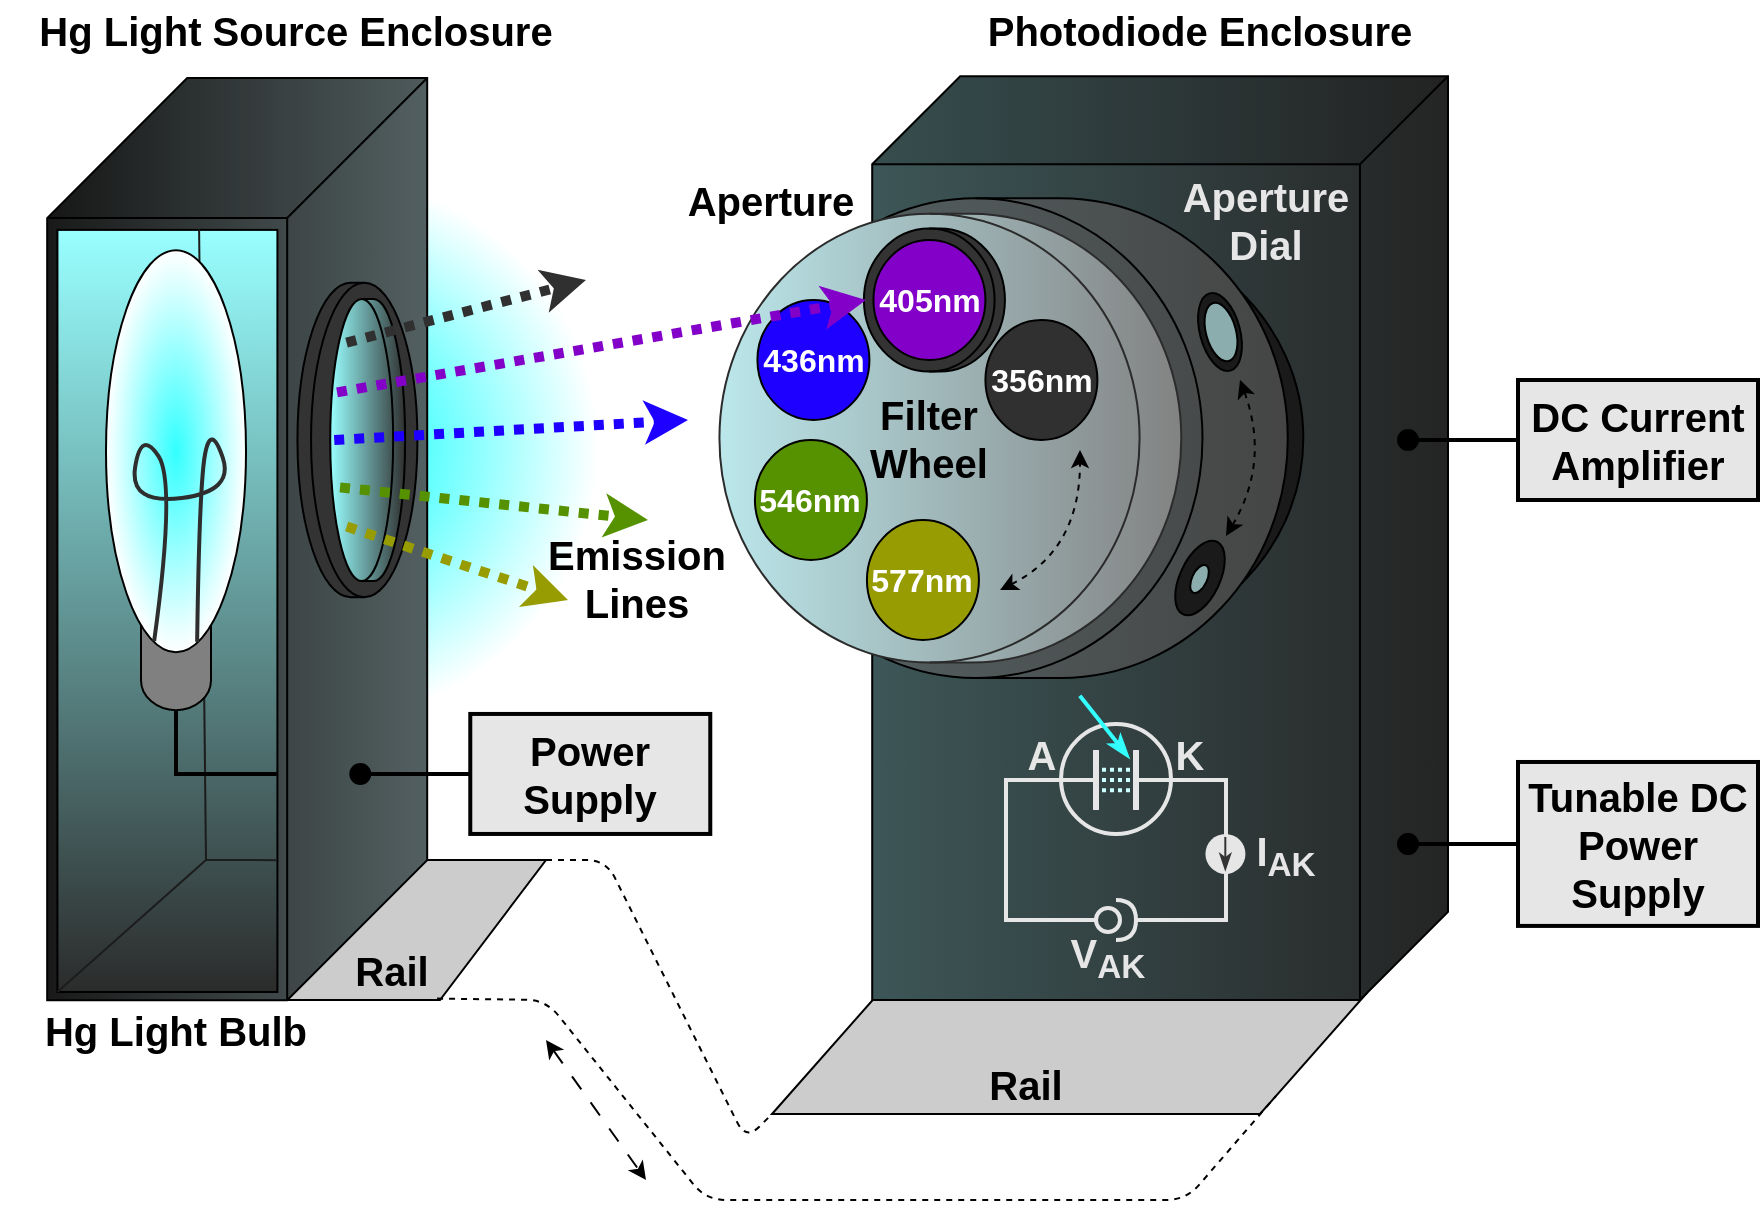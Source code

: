 <mxfile version="21.6.8" type="device">
  <diagram name="Page-1" id="J9Ec9AoUpxR5fXB4Tdid">
    <mxGraphModel dx="2083" dy="1211" grid="1" gridSize="10" guides="1" tooltips="1" connect="1" arrows="1" fold="1" page="1" pageScale="1" pageWidth="850" pageHeight="1100" math="0" shadow="0">
      <root>
        <mxCell id="0" />
        <mxCell id="1" parent="0" />
        <mxCell id="SD5Xn62_frNRqEcvoNSr-1" value="" style="ellipse;whiteSpace=wrap;html=1;aspect=fixed;strokeColor=none;gradientColor=#FFFFFF;gradientDirection=radial;fillColor=#00FFFF;" parent="1" vertex="1">
          <mxGeometry x="86.07" y="309" width="270" height="270" as="geometry" />
        </mxCell>
        <mxCell id="6pIonl2aejcUw2LzEIgE-23" value="" style="shape=parallelogram;perimeter=parallelogramPerimeter;whiteSpace=wrap;html=1;fixedSize=1;size=53;strokeColor=default;fillColor=#CCCCCC;" parent="1" vertex="1">
          <mxGeometry x="198.46" y="650" width="131.54" height="70" as="geometry" />
        </mxCell>
        <mxCell id="6pIonl2aejcUw2LzEIgE-19" value="" style="endArrow=none;html=1;entryX=0;entryY=1;entryDx=0;entryDy=0;rounded=1;dashed=1;exitX=1;exitY=0;exitDx=0;exitDy=0;" parent="1" source="6pIonl2aejcUw2LzEIgE-23" target="6pIonl2aejcUw2LzEIgE-15" edge="1">
          <mxGeometry width="50" height="50" relative="1" as="geometry">
            <mxPoint x="370" y="720" as="sourcePoint" />
            <mxPoint x="710" y="779" as="targetPoint" />
            <Array as="points">
              <mxPoint x="360" y="650" />
              <mxPoint x="430" y="790" />
            </Array>
          </mxGeometry>
        </mxCell>
        <mxCell id="6pIonl2aejcUw2LzEIgE-15" value="" style="shape=parallelogram;perimeter=parallelogramPerimeter;whiteSpace=wrap;html=1;fixedSize=1;size=53;strokeColor=default;fillColor=#CCCCCC;" parent="1" vertex="1">
          <mxGeometry x="443" y="717" width="297" height="60" as="geometry" />
        </mxCell>
        <mxCell id="gTJPBpC8XMw1r8A2eHfk-77" value="" style="shape=cube;whiteSpace=wrap;html=1;boundedLbl=1;backgroundOutline=1;darkOpacity=0.05;darkOpacity2=0.1;size=70;rotation=90;fillColor=#576566;gradientColor=#191919;fontSize=20;" parent="1" vertex="1">
          <mxGeometry x="-54.93" y="394.55" width="461.05" height="190" as="geometry" />
        </mxCell>
        <mxCell id="gTJPBpC8XMw1r8A2eHfk-78" value="" style="rounded=0;whiteSpace=wrap;html=1;fillColor=#99FFFF;gradientColor=#2B2B2B;gradientDirection=south;fontSize=20;" parent="1" vertex="1">
          <mxGeometry x="85.71" y="334.95" width="110" height="381.05" as="geometry" />
        </mxCell>
        <mxCell id="gTJPBpC8XMw1r8A2eHfk-33" value="" style="shape=cube;whiteSpace=wrap;html=1;boundedLbl=1;backgroundOutline=1;darkOpacity=0.05;darkOpacity2=0.1;size=44;rotation=90;fillColor=#3D5657;shadow=0;gradientColor=#262626;gradientDirection=north;fontSize=20;" parent="1" vertex="1">
          <mxGeometry x="406.12" y="345.07" width="461.86" height="287.9" as="geometry" />
        </mxCell>
        <mxCell id="gTJPBpC8XMw1r8A2eHfk-34" value="" style="shape=cylinder3;whiteSpace=wrap;html=1;boundedLbl=1;backgroundOutline=1;size=113.524;rotation=-90;fillColor=#1A1A1A;gradientColor=none;fontSize=20;" parent="1" vertex="1">
          <mxGeometry x="469.81" y="306.16" width="211.91" height="265.79" as="geometry" />
        </mxCell>
        <mxCell id="gTJPBpC8XMw1r8A2eHfk-12" value="" style="shape=cylinder3;whiteSpace=wrap;html=1;boundedLbl=1;backgroundOutline=1;size=113.524;rotation=-90;fillColor=#576566;gradientColor=#454545;fontSize=20;" parent="1" vertex="1">
          <mxGeometry x="446.09" y="304.22" width="239.89" height="269.69" as="geometry" />
        </mxCell>
        <mxCell id="gTJPBpC8XMw1r8A2eHfk-1" value="" style="shape=cylinder3;whiteSpace=wrap;html=1;boundedLbl=1;backgroundOutline=1;size=105.038;rotation=-90;fillColor=#BBE7EB;gradientColor=#828282;gradientDirection=south;strokeColor=#2B2B2B;fontSize=20;" parent="1" vertex="1">
          <mxGeometry x="420" y="323.6" width="224.37" height="230.93" as="geometry" />
        </mxCell>
        <mxCell id="gTJPBpC8XMw1r8A2eHfk-5" value="" style="ellipse;whiteSpace=wrap;html=1;fillColor=#303030;fontSize=20;" parent="1" vertex="1">
          <mxGeometry x="549.71" y="380" width="56" height="60" as="geometry" />
        </mxCell>
        <mxCell id="gTJPBpC8XMw1r8A2eHfk-6" value="" style="ellipse;whiteSpace=wrap;html=1;fillColor=#1D00FF;fontSize=20;" parent="1" vertex="1">
          <mxGeometry x="435.71" y="370" width="56" height="60" as="geometry" />
        </mxCell>
        <mxCell id="gTJPBpC8XMw1r8A2eHfk-7" value="" style="ellipse;whiteSpace=wrap;html=1;fillColor=#569100;fontSize=20;" parent="1" vertex="1">
          <mxGeometry x="434.46" y="440" width="56" height="60" as="geometry" />
        </mxCell>
        <mxCell id="gTJPBpC8XMw1r8A2eHfk-9" value="" style="ellipse;whiteSpace=wrap;html=1;fillColor=#969C02;fontSize=20;" parent="1" vertex="1">
          <mxGeometry x="490.46" y="480" width="56" height="60" as="geometry" />
        </mxCell>
        <mxCell id="gTJPBpC8XMw1r8A2eHfk-57" value="&lt;b style=&quot;font-size: 16px;&quot;&gt;&lt;font style=&quot;font-size: 16px;&quot;&gt;356nm&lt;/font&gt;&lt;/b&gt;" style="text;html=1;strokeColor=none;fillColor=none;align=center;verticalAlign=middle;whiteSpace=wrap;rounded=0;fontColor=#FFFFFF;fontSize=16;" parent="1" vertex="1">
          <mxGeometry x="547.72" y="395" width="60" height="30" as="geometry" />
        </mxCell>
        <mxCell id="gTJPBpC8XMw1r8A2eHfk-59" value="&lt;b style=&quot;font-size: 16px;&quot;&gt;&lt;font style=&quot;font-size: 16px;&quot;&gt;436nm&lt;/font&gt;&lt;/b&gt;" style="text;html=1;strokeColor=none;fillColor=none;align=center;verticalAlign=middle;whiteSpace=wrap;rounded=0;fontColor=#FFFFFF;fontSize=16;" parent="1" vertex="1">
          <mxGeometry x="434.46" y="385" width="60" height="30" as="geometry" />
        </mxCell>
        <mxCell id="gTJPBpC8XMw1r8A2eHfk-60" value="&lt;b style=&quot;font-size: 16px;&quot;&gt;&lt;font style=&quot;font-size: 16px;&quot;&gt;546nm&lt;/font&gt;&lt;/b&gt;" style="text;html=1;strokeColor=none;fillColor=none;align=center;verticalAlign=middle;whiteSpace=wrap;rounded=0;fontColor=#FFFFFF;fontSize=16;" parent="1" vertex="1">
          <mxGeometry x="432.46" y="455" width="60" height="30" as="geometry" />
        </mxCell>
        <mxCell id="gTJPBpC8XMw1r8A2eHfk-61" value="&lt;b style=&quot;font-size: 16px;&quot;&gt;&lt;font style=&quot;font-size: 16px;&quot;&gt;577nm&lt;/font&gt;&lt;/b&gt;" style="text;html=1;strokeColor=none;fillColor=none;align=center;verticalAlign=middle;whiteSpace=wrap;rounded=0;fontColor=#FFFFFF;fontSize=16;" parent="1" vertex="1">
          <mxGeometry x="488.46" y="495" width="60" height="30" as="geometry" />
        </mxCell>
        <mxCell id="gTJPBpC8XMw1r8A2eHfk-67" value="" style="group;rotation=-15;fontSize=20;" parent="1" vertex="1" connectable="0">
          <mxGeometry x="657" y="366" width="20" height="40" as="geometry" />
        </mxCell>
        <mxCell id="gTJPBpC8XMw1r8A2eHfk-65" value="" style="ellipse;whiteSpace=wrap;html=1;fillColor=#1A1A1A;rotation=-15;fontSize=20;" parent="gTJPBpC8XMw1r8A2eHfk-67" vertex="1">
          <mxGeometry width="20" height="40" as="geometry" />
        </mxCell>
        <mxCell id="gTJPBpC8XMw1r8A2eHfk-66" value="" style="ellipse;whiteSpace=wrap;html=1;fillColor=#8BADAD;rotation=-15;fontSize=20;" parent="gTJPBpC8XMw1r8A2eHfk-67" vertex="1">
          <mxGeometry x="3" y="5" width="15" height="30" as="geometry" />
        </mxCell>
        <mxCell id="gTJPBpC8XMw1r8A2eHfk-68" value="" style="group;rotation=25;fontSize=20;" parent="1" vertex="1" connectable="0">
          <mxGeometry x="647" y="489" width="20" height="40" as="geometry" />
        </mxCell>
        <mxCell id="gTJPBpC8XMw1r8A2eHfk-69" value="" style="ellipse;whiteSpace=wrap;html=1;fillColor=#1A1A1A;rotation=25;fontSize=20;" parent="gTJPBpC8XMw1r8A2eHfk-68" vertex="1">
          <mxGeometry width="20" height="40" as="geometry" />
        </mxCell>
        <mxCell id="gTJPBpC8XMw1r8A2eHfk-70" value="" style="ellipse;whiteSpace=wrap;html=1;fillColor=#8BADAD;rotation=25;fontSize=20;" parent="gTJPBpC8XMw1r8A2eHfk-68" vertex="1">
          <mxGeometry x="6" y="13" width="7.5" height="15" as="geometry" />
        </mxCell>
        <mxCell id="gTJPBpC8XMw1r8A2eHfk-73" value="" style="endArrow=classic;startArrow=classic;html=1;curved=1;exitX=0.5;exitY=0;exitDx=0;exitDy=0;entryX=0.5;entryY=1;entryDx=0;entryDy=0;fontSize=20;dashed=1;" parent="1" edge="1">
          <mxGeometry width="50" height="50" relative="1" as="geometry">
            <mxPoint x="670" y="488" as="sourcePoint" />
            <mxPoint x="677" y="410" as="targetPoint" />
            <Array as="points">
              <mxPoint x="692" y="451" />
            </Array>
          </mxGeometry>
        </mxCell>
        <mxCell id="gTJPBpC8XMw1r8A2eHfk-74" value="" style="endArrow=classic;startArrow=classic;html=1;curved=1;fontSize=20;dashed=1;" parent="1" edge="1">
          <mxGeometry width="50" height="50" relative="1" as="geometry">
            <mxPoint x="557" y="515" as="sourcePoint" />
            <mxPoint x="597" y="445" as="targetPoint" />
            <Array as="points">
              <mxPoint x="597" y="495" />
            </Array>
          </mxGeometry>
        </mxCell>
        <mxCell id="gTJPBpC8XMw1r8A2eHfk-82" value="&lt;font style=&quot;font-size: 20px;&quot;&gt;&lt;b style=&quot;font-size: 20px;&quot;&gt;Hg Light Bulb&lt;/b&gt;&lt;/font&gt;" style="text;html=1;strokeColor=none;fillColor=none;align=center;verticalAlign=middle;whiteSpace=wrap;rounded=0;fontSize=20;" parent="1" vertex="1">
          <mxGeometry x="57.85" y="720" width="174.29" height="30" as="geometry" />
        </mxCell>
        <mxCell id="gTJPBpC8XMw1r8A2eHfk-85" value="&lt;font style=&quot;font-size: 20px;&quot;&gt;&lt;b style=&quot;font-size: 20px;&quot;&gt;Filter Wheel&lt;/b&gt;&lt;/font&gt;" style="text;html=1;strokeColor=none;fillColor=none;align=center;verticalAlign=middle;whiteSpace=wrap;rounded=0;fontSize=20;" parent="1" vertex="1">
          <mxGeometry x="483.46" y="424.06" width="76.54" height="30" as="geometry" />
        </mxCell>
        <mxCell id="gTJPBpC8XMw1r8A2eHfk-86" value="&lt;font style=&quot;font-size: 20px;&quot;&gt;&lt;b style=&quot;font-size: 20px;&quot;&gt;Aperture Dial&lt;/b&gt;&lt;/font&gt;" style="text;html=1;strokeColor=none;fillColor=none;align=center;verticalAlign=middle;whiteSpace=wrap;rounded=0;fontColor=#E6E6E6;fontSize=20;" parent="1" vertex="1">
          <mxGeometry x="640" y="315.07" width="100" height="30" as="geometry" />
        </mxCell>
        <mxCell id="gTJPBpC8XMw1r8A2eHfk-87" value="&lt;font style=&quot;font-size: 20px;&quot;&gt;&lt;b style=&quot;font-size: 20px;&quot;&gt;Photodiode Enclosure&lt;/b&gt;&lt;/font&gt;" style="text;html=1;strokeColor=none;fillColor=none;align=center;verticalAlign=middle;whiteSpace=wrap;rounded=0;fontSize=20;" parent="1" vertex="1">
          <mxGeometry x="525.86" y="220" width="262.28" height="30" as="geometry" />
        </mxCell>
        <mxCell id="gTJPBpC8XMw1r8A2eHfk-88" value="" style="endArrow=none;html=1;rounded=0;strokeWidth=2;exitX=1;exitY=0.5;exitDx=0;exitDy=0;fontSize=20;" parent="1" source="gTJPBpC8XMw1r8A2eHfk-93" target="gTJPBpC8XMw1r8A2eHfk-90" edge="1">
          <mxGeometry width="50" height="50" relative="1" as="geometry">
            <mxPoint x="766" y="642" as="sourcePoint" />
            <mxPoint x="786" y="644" as="targetPoint" />
          </mxGeometry>
        </mxCell>
        <mxCell id="gTJPBpC8XMw1r8A2eHfk-90" value="&lt;font style=&quot;font-size: 20px;&quot;&gt;&lt;b style=&quot;font-size: 20px;&quot;&gt;Tunable DC Power Supply&lt;/b&gt;&lt;/font&gt;" style="rounded=0;whiteSpace=wrap;html=1;strokeWidth=2;fillColor=#E6E6E6;fontSize=20;" parent="1" vertex="1">
          <mxGeometry x="816" y="600.99" width="120" height="81.97" as="geometry" />
        </mxCell>
        <mxCell id="gTJPBpC8XMw1r8A2eHfk-91" value="" style="endArrow=none;html=1;rounded=0;strokeWidth=2;exitX=1;exitY=0.5;exitDx=0;exitDy=0;fontSize=20;" parent="1" source="gTJPBpC8XMw1r8A2eHfk-95" target="gTJPBpC8XMw1r8A2eHfk-92" edge="1">
          <mxGeometry width="50" height="50" relative="1" as="geometry">
            <mxPoint x="766" y="440.03" as="sourcePoint" />
            <mxPoint x="786" y="442.03" as="targetPoint" />
          </mxGeometry>
        </mxCell>
        <mxCell id="gTJPBpC8XMw1r8A2eHfk-92" value="&lt;font style=&quot;font-size: 20px;&quot;&gt;&lt;b style=&quot;font-size: 20px;&quot;&gt;DC Current Amplifier&lt;/b&gt;&lt;/font&gt;" style="rounded=0;whiteSpace=wrap;html=1;strokeWidth=2;fillColor=#E6E6E6;fontSize=20;" parent="1" vertex="1">
          <mxGeometry x="816" y="410" width="120" height="60" as="geometry" />
        </mxCell>
        <mxCell id="gTJPBpC8XMw1r8A2eHfk-94" value="" style="endArrow=none;html=1;rounded=0;strokeWidth=2;fontSize=20;" parent="1" target="gTJPBpC8XMw1r8A2eHfk-93" edge="1">
          <mxGeometry width="50" height="50" relative="1" as="geometry">
            <mxPoint x="760" y="642" as="sourcePoint" />
            <mxPoint x="810" y="642" as="targetPoint" />
          </mxGeometry>
        </mxCell>
        <mxCell id="gTJPBpC8XMw1r8A2eHfk-93" value="" style="ellipse;whiteSpace=wrap;html=1;fillColor=#000000;fontSize=20;" parent="1" vertex="1">
          <mxGeometry x="756" y="636.97" width="10" height="10" as="geometry" />
        </mxCell>
        <mxCell id="gTJPBpC8XMw1r8A2eHfk-95" value="" style="ellipse;whiteSpace=wrap;html=1;fillColor=#000000;fontSize=20;" parent="1" vertex="1">
          <mxGeometry x="756" y="435" width="10" height="10" as="geometry" />
        </mxCell>
        <mxCell id="gTJPBpC8XMw1r8A2eHfk-96" value="" style="endArrow=none;html=1;rounded=0;strokeWidth=2;exitX=1;exitY=0.5;exitDx=0;exitDy=0;fontSize=20;" parent="1" source="gTJPBpC8XMw1r8A2eHfk-98" target="gTJPBpC8XMw1r8A2eHfk-97" edge="1">
          <mxGeometry width="50" height="50" relative="1" as="geometry">
            <mxPoint x="242.14" y="607" as="sourcePoint" />
            <mxPoint x="262.14" y="609" as="targetPoint" />
          </mxGeometry>
        </mxCell>
        <mxCell id="gTJPBpC8XMw1r8A2eHfk-97" value="&lt;font style=&quot;font-size: 20px;&quot;&gt;&lt;b style=&quot;font-size: 20px;&quot;&gt;Power Supply&lt;/b&gt;&lt;/font&gt;" style="rounded=0;whiteSpace=wrap;html=1;strokeWidth=2;fillColor=#E6E6E6;fontSize=20;" parent="1" vertex="1">
          <mxGeometry x="292.14" y="576.97" width="120" height="60" as="geometry" />
        </mxCell>
        <mxCell id="gTJPBpC8XMw1r8A2eHfk-98" value="" style="ellipse;whiteSpace=wrap;html=1;fillColor=#000000;fontSize=20;" parent="1" vertex="1">
          <mxGeometry x="232.14" y="601.97" width="10" height="10" as="geometry" />
        </mxCell>
        <mxCell id="gTJPBpC8XMw1r8A2eHfk-100" value="" style="endArrow=none;html=1;rounded=0;exitX=0;exitY=1;exitDx=0;exitDy=0;entryX=0.995;entryY=0.827;entryDx=0;entryDy=0;entryPerimeter=0;strokeColor=#1C1C1C;fontSize=20;" parent="1" source="gTJPBpC8XMw1r8A2eHfk-78" target="gTJPBpC8XMw1r8A2eHfk-78" edge="1">
          <mxGeometry width="50" height="50" relative="1" as="geometry">
            <mxPoint x="290" y="620" as="sourcePoint" />
            <mxPoint x="190" y="650" as="targetPoint" />
            <Array as="points">
              <mxPoint x="160" y="650" />
            </Array>
          </mxGeometry>
        </mxCell>
        <mxCell id="gTJPBpC8XMw1r8A2eHfk-101" value="" style="endArrow=none;html=1;rounded=0;entryX=0.644;entryY=-0.001;entryDx=0;entryDy=0;entryPerimeter=0;strokeColor=#1C1C1C;fontSize=20;" parent="1" target="gTJPBpC8XMw1r8A2eHfk-78" edge="1">
          <mxGeometry width="50" height="50" relative="1" as="geometry">
            <mxPoint x="160" y="650" as="sourcePoint" />
            <mxPoint x="300" y="450" as="targetPoint" />
          </mxGeometry>
        </mxCell>
        <mxCell id="gTJPBpC8XMw1r8A2eHfk-102" value="" style="group;fontSize=20;" parent="1" vertex="1" connectable="0">
          <mxGeometry x="110.0" y="345.07" width="70" height="270" as="geometry" />
        </mxCell>
        <mxCell id="gTJPBpC8XMw1r8A2eHfk-40" value="" style="group;fontSize=20;" parent="gTJPBpC8XMw1r8A2eHfk-102" vertex="1" connectable="0">
          <mxGeometry width="70" height="230" as="geometry" />
        </mxCell>
        <mxCell id="gTJPBpC8XMw1r8A2eHfk-37" value="" style="shape=cylinder3;whiteSpace=wrap;html=1;boundedLbl=1;backgroundOutline=1;size=15;fillColor=#808080;fontSize=20;" parent="gTJPBpC8XMw1r8A2eHfk-40" vertex="1">
          <mxGeometry x="17.5" y="165.6" width="35" height="64.4" as="geometry" />
        </mxCell>
        <mxCell id="gTJPBpC8XMw1r8A2eHfk-36" value="" style="ellipse;whiteSpace=wrap;html=1;fillColor=#33FFFF;gradientColor=#FFFFFF;gradientDirection=radial;fontSize=20;" parent="gTJPBpC8XMw1r8A2eHfk-40" vertex="1">
          <mxGeometry width="70" height="201.014" as="geometry" />
        </mxCell>
        <mxCell id="gTJPBpC8XMw1r8A2eHfk-39" value="" style="endArrow=none;html=1;curved=1;exitX=0.344;exitY=0.977;exitDx=0;exitDy=0;exitPerimeter=0;entryX=0.651;entryY=0.979;entryDx=0;entryDy=0;entryPerimeter=0;strokeWidth=2;strokeColor=#2E2E2E;fontSize=20;" parent="gTJPBpC8XMw1r8A2eHfk-40" edge="1">
          <mxGeometry width="50" height="50" relative="1" as="geometry">
            <mxPoint x="24.08" y="195.471" as="sourcePoint" />
            <mxPoint x="45.57" y="195.873" as="targetPoint" />
            <Array as="points">
              <mxPoint x="35" y="116.501" />
              <mxPoint x="17.5" y="89.57" />
              <mxPoint x="11.667" y="127.352" />
              <mxPoint x="64.167" y="120.57" />
              <mxPoint x="52.5" y="86.661" />
              <mxPoint x="46.667" y="116.698" />
            </Array>
          </mxGeometry>
        </mxCell>
        <mxCell id="gTJPBpC8XMw1r8A2eHfk-103" value="" style="endArrow=none;html=1;rounded=0;strokeWidth=2;entryX=0.5;entryY=1;entryDx=0;entryDy=0;entryPerimeter=0;exitX=0.997;exitY=0.714;exitDx=0;exitDy=0;fontSize=20;exitPerimeter=0;" parent="1" source="gTJPBpC8XMw1r8A2eHfk-78" target="gTJPBpC8XMw1r8A2eHfk-37" edge="1">
          <mxGeometry width="50" height="50" relative="1" as="geometry">
            <mxPoint x="190" y="640" as="sourcePoint" />
            <mxPoint x="296" y="650" as="targetPoint" />
            <Array as="points">
              <mxPoint x="145" y="607" />
            </Array>
          </mxGeometry>
        </mxCell>
        <mxCell id="nDO3mFsg04Fj6KyooAAS-1" value="" style="group;fontSize=20;" parent="1" vertex="1" connectable="0">
          <mxGeometry x="205.715" y="361.355" width="60" height="157.29" as="geometry" />
        </mxCell>
        <mxCell id="gTJPBpC8XMw1r8A2eHfk-105" value="" style="shape=cylinder3;whiteSpace=wrap;html=1;boundedLbl=1;backgroundOutline=1;size=26.594;rotation=90;gradientColor=none;fillColor=#333333;gradientDirection=south;fontSize=20;" parent="nDO3mFsg04Fj6KyooAAS-1" vertex="1">
          <mxGeometry x="-48.645" y="48.645" width="157.29" height="60" as="geometry" />
        </mxCell>
        <mxCell id="gTJPBpC8XMw1r8A2eHfk-76" value="" style="shape=cylinder3;whiteSpace=wrap;html=1;boundedLbl=1;backgroundOutline=1;size=15.729;rotation=-90;gradientColor=#303030;fillColor=#99FFFF;gradientDirection=south;fontSize=20;" parent="nDO3mFsg04Fj6KyooAAS-1" vertex="1">
          <mxGeometry x="-35.395" y="59.925" width="141.04" height="37.44" as="geometry" />
        </mxCell>
        <mxCell id="gTJPBpC8XMw1r8A2eHfk-17" value="" style="endArrow=classic;html=1;rounded=0;strokeWidth=5;strokeColor=#569100;dashed=1;dashPattern=1 1;fontSize=20;exitX=0.332;exitY=0.104;exitDx=0;exitDy=0;exitPerimeter=0;" parent="1" edge="1">
          <mxGeometry width="50" height="50" relative="1" as="geometry">
            <mxPoint x="227.014" y="463.695" as="sourcePoint" />
            <mxPoint x="381" y="480" as="targetPoint" />
          </mxGeometry>
        </mxCell>
        <mxCell id="gTJPBpC8XMw1r8A2eHfk-20" value="" style="endArrow=classic;html=1;rounded=0;strokeWidth=5;strokeColor=#303030;exitX=0.845;exitY=0.218;exitDx=0;exitDy=0;exitPerimeter=0;dashed=1;dashPattern=1 1;fontSize=20;" parent="1" source="gTJPBpC8XMw1r8A2eHfk-76" edge="1">
          <mxGeometry width="50" height="50" relative="1" as="geometry">
            <mxPoint x="272.951" y="336.069" as="sourcePoint" />
            <mxPoint x="350" y="360" as="targetPoint" />
          </mxGeometry>
        </mxCell>
        <mxCell id="gTJPBpC8XMw1r8A2eHfk-83" value="&lt;font style=&quot;font-size: 20px;&quot;&gt;&lt;b style=&quot;font-size: 20px;&quot;&gt;Emission Lines&lt;/b&gt;&lt;/font&gt;" style="text;html=1;strokeColor=none;fillColor=none;align=center;verticalAlign=middle;whiteSpace=wrap;rounded=0;fontColor=#000000;fontSize=20;" parent="1" vertex="1">
          <mxGeometry x="317.917" y="494" width="114.545" height="30" as="geometry" />
        </mxCell>
        <mxCell id="gTJPBpC8XMw1r8A2eHfk-51" value="" style="ellipse;whiteSpace=wrap;html=1;aspect=fixed;fillColor=none;strokeWidth=2;strokeColor=#E6E6E6;fontSize=20;" parent="1" vertex="1">
          <mxGeometry x="587.5" y="581.97" width="55" height="55" as="geometry" />
        </mxCell>
        <mxCell id="nDO3mFsg04Fj6KyooAAS-5" value="" style="endArrow=classic;html=1;rounded=0;strokeWidth=5;strokeColor=#1D00FF;exitX=0.5;exitY=0;exitDx=0;exitDy=0;exitPerimeter=0;dashed=1;dashPattern=1 1;fontSize=20;" parent="1" edge="1">
          <mxGeometry width="50" height="50" relative="1" as="geometry">
            <mxPoint x="224.12" y="440.0" as="sourcePoint" />
            <mxPoint x="401" y="430" as="targetPoint" />
          </mxGeometry>
        </mxCell>
        <mxCell id="nDO3mFsg04Fj6KyooAAS-6" value="" style="endArrow=classic;html=1;rounded=0;strokeWidth=5;strokeColor=#969c02;exitX=0.193;exitY=0.193;exitDx=0;exitDy=0;exitPerimeter=0;dashed=1;dashPattern=1 1;fontSize=20;" parent="1" edge="1">
          <mxGeometry width="50" height="50" relative="1" as="geometry">
            <mxPoint x="230.346" y="483.299" as="sourcePoint" />
            <mxPoint x="341" y="520" as="targetPoint" />
          </mxGeometry>
        </mxCell>
        <mxCell id="nDO3mFsg04Fj6KyooAAS-8" value="" style="shape=cylinder3;whiteSpace=wrap;html=1;boundedLbl=1;backgroundOutline=1;size=32.667;rotation=-90;fillColor=#333333;fontSize=20;" parent="1" vertex="1">
          <mxGeometry x="488.46" y="334.75" width="71.5" height="70.51" as="geometry" />
        </mxCell>
        <mxCell id="6pIonl2aejcUw2LzEIgE-1" value="&lt;b style=&quot;font-size: 20px;&quot;&gt;&lt;font style=&quot;font-size: 20px;&quot;&gt;A&lt;/font&gt;&lt;/b&gt;" style="text;html=1;strokeColor=none;fillColor=none;align=center;verticalAlign=middle;whiteSpace=wrap;rounded=0;fontColor=#E6E6E6;fontSize=20;" parent="1" vertex="1">
          <mxGeometry x="547.71" y="581.97" width="60" height="30" as="geometry" />
        </mxCell>
        <mxCell id="gTJPBpC8XMw1r8A2eHfk-4" value="" style="ellipse;whiteSpace=wrap;html=1;fillColor=#8200C8;gradientColor=none;gradientDirection=south;strokeWidth=1;fontSize=20;" parent="1" vertex="1">
          <mxGeometry x="493.71" y="340" width="56" height="60" as="geometry" />
        </mxCell>
        <mxCell id="gTJPBpC8XMw1r8A2eHfk-58" value="&lt;b style=&quot;font-size: 16px;&quot;&gt;&lt;font style=&quot;font-size: 16px;&quot;&gt;405nm&lt;/font&gt;&lt;/b&gt;" style="text;html=1;strokeColor=none;fillColor=none;align=center;verticalAlign=middle;whiteSpace=wrap;rounded=0;fontColor=#FFFFFF;fontSize=16;" parent="1" vertex="1">
          <mxGeometry x="491.72" y="355" width="60" height="30" as="geometry" />
        </mxCell>
        <mxCell id="gTJPBpC8XMw1r8A2eHfk-16" value="" style="endArrow=classic;html=1;rounded=1;strokeWidth=5;strokeColor=#8200c8;exitX=0.669;exitY=0.091;exitDx=0;exitDy=0;exitPerimeter=0;fontSize=20;dashed=1;dashPattern=1 1;" parent="1" source="gTJPBpC8XMw1r8A2eHfk-76" edge="1">
          <mxGeometry width="50" height="50" relative="1" as="geometry">
            <mxPoint x="228.681" y="389.931" as="sourcePoint" />
            <mxPoint x="490" y="370" as="targetPoint" />
          </mxGeometry>
        </mxCell>
        <mxCell id="_SRtPT2Q1n5eIq6mMGD4-1" value="&lt;font style=&quot;font-size: 20px;&quot;&gt;&lt;b style=&quot;font-size: 20px;&quot;&gt;Aperture&lt;/b&gt;&lt;/font&gt;" style="text;html=1;strokeColor=none;fillColor=none;align=center;verticalAlign=middle;whiteSpace=wrap;rounded=0;fontColor=#000000;fontSize=20;" parent="1" vertex="1">
          <mxGeometry x="385.267" y="305" width="114.545" height="30" as="geometry" />
        </mxCell>
        <mxCell id="6pIonl2aejcUw2LzEIgE-2" value="" style="endArrow=classicThin;html=1;rounded=1;strokeWidth=2;strokeColor=#33FFFF;fontSize=20;exitX=0.675;exitY=0.629;exitDx=0;exitDy=0;exitPerimeter=0;endFill=1;" parent="1" edge="1">
          <mxGeometry width="50" height="50" relative="1" as="geometry">
            <mxPoint x="596.911" y="567.846" as="sourcePoint" />
            <mxPoint x="621.591" y="598.992" as="targetPoint" />
          </mxGeometry>
        </mxCell>
        <mxCell id="6pIonl2aejcUw2LzEIgE-4" value="&lt;b style=&quot;font-size: 20px;&quot;&gt;&lt;font style=&quot;font-size: 20px;&quot;&gt;V&lt;sub&gt;AK&lt;/sub&gt;&lt;/font&gt;&lt;/b&gt;" style="text;html=1;strokeColor=none;fillColor=none;align=center;verticalAlign=middle;whiteSpace=wrap;rounded=0;fontColor=#E6E6E6;fontSize=20;" parent="1" vertex="1">
          <mxGeometry x="581.1" y="683.96" width="60" height="30" as="geometry" />
        </mxCell>
        <mxCell id="6pIonl2aejcUw2LzEIgE-9" value="&lt;b&gt;I&lt;sub&gt;AK&lt;/sub&gt;&lt;/b&gt;" style="text;html=1;strokeColor=none;fillColor=none;align=center;verticalAlign=middle;whiteSpace=wrap;rounded=0;fontColor=#E6E6E6;fontSize=20;" parent="1" vertex="1">
          <mxGeometry x="670" y="632.97" width="60" height="30" as="geometry" />
        </mxCell>
        <mxCell id="6pIonl2aejcUw2LzEIgE-17" value="" style="endArrow=none;html=1;exitX=0.586;exitY=0.99;exitDx=0;exitDy=0;entryX=1;entryY=1;entryDx=0;entryDy=0;rounded=1;dashed=1;exitPerimeter=0;" parent="1" source="6pIonl2aejcUw2LzEIgE-23" target="6pIonl2aejcUw2LzEIgE-15" edge="1">
          <mxGeometry width="50" height="50" relative="1" as="geometry">
            <mxPoint x="330" y="720" as="sourcePoint" />
            <mxPoint x="460" y="610" as="targetPoint" />
            <Array as="points">
              <mxPoint x="330" y="720" />
              <mxPoint x="410" y="820" />
              <mxPoint x="650" y="820" />
            </Array>
          </mxGeometry>
        </mxCell>
        <mxCell id="6pIonl2aejcUw2LzEIgE-20" value="&lt;b&gt;Rail&lt;/b&gt;" style="text;html=1;strokeColor=none;fillColor=none;align=center;verticalAlign=middle;whiteSpace=wrap;rounded=0;fontSize=20;" parent="1" vertex="1">
          <mxGeometry x="483.46" y="747" width="174.29" height="30" as="geometry" />
        </mxCell>
        <mxCell id="6pIonl2aejcUw2LzEIgE-21" value="&lt;font style=&quot;font-size: 20px;&quot;&gt;&lt;b style=&quot;font-size: 20px;&quot;&gt;Hg Light Source Enclosure&lt;/b&gt;&lt;/font&gt;" style="text;html=1;strokeColor=none;fillColor=none;align=center;verticalAlign=middle;whiteSpace=wrap;rounded=0;fontSize=20;" parent="1" vertex="1">
          <mxGeometry x="70" y="220" width="270" height="30" as="geometry" />
        </mxCell>
        <mxCell id="6pIonl2aejcUw2LzEIgE-22" value="" style="endArrow=classic;startArrow=classic;html=1;rounded=0;dashed=1;dashPattern=8 8;" parent="1" edge="1">
          <mxGeometry width="50" height="50" relative="1" as="geometry">
            <mxPoint x="330" y="740" as="sourcePoint" />
            <mxPoint x="380" y="810" as="targetPoint" />
          </mxGeometry>
        </mxCell>
        <mxCell id="6pIonl2aejcUw2LzEIgE-27" value="&lt;b&gt;Rail&lt;/b&gt;" style="text;html=1;strokeColor=none;fillColor=none;align=center;verticalAlign=middle;whiteSpace=wrap;rounded=0;fontSize=20;" parent="1" vertex="1">
          <mxGeometry x="165.71" y="690" width="174.29" height="30" as="geometry" />
        </mxCell>
        <mxCell id="gTJPBpC8XMw1r8A2eHfk-43" value="" style="shape=providedRequiredInterface;html=1;verticalLabelPosition=bottom;sketch=0;fillColor=none;strokeWidth=2;strokeColor=#E6E6E6;fontSize=20;" parent="1" vertex="1">
          <mxGeometry x="605" y="670" width="20" height="20" as="geometry" />
        </mxCell>
        <mxCell id="gTJPBpC8XMw1r8A2eHfk-44" value="" style="endArrow=none;html=1;rounded=0;strokeWidth=3;strokeColor=#E6E6E6;fontSize=20;" parent="1" edge="1">
          <mxGeometry width="50" height="50" relative="1" as="geometry">
            <mxPoint x="605" y="625" as="sourcePoint" />
            <mxPoint x="605" y="595" as="targetPoint" />
          </mxGeometry>
        </mxCell>
        <mxCell id="gTJPBpC8XMw1r8A2eHfk-45" value="" style="endArrow=none;html=1;rounded=0;strokeWidth=3;strokeColor=#E6E6E6;fontSize=20;" parent="1" edge="1">
          <mxGeometry width="50" height="50" relative="1" as="geometry">
            <mxPoint x="625" y="625" as="sourcePoint" />
            <mxPoint x="625" y="595" as="targetPoint" />
          </mxGeometry>
        </mxCell>
        <mxCell id="gTJPBpC8XMw1r8A2eHfk-46" value="" style="endArrow=none;html=1;rounded=0;exitX=0;exitY=0.5;exitDx=0;exitDy=0;exitPerimeter=0;strokeWidth=2;strokeColor=#E6E6E6;fontSize=20;" parent="1" source="gTJPBpC8XMw1r8A2eHfk-43" edge="1">
          <mxGeometry width="50" height="50" relative="1" as="geometry">
            <mxPoint x="550" y="680" as="sourcePoint" />
            <mxPoint x="605" y="610" as="targetPoint" />
            <Array as="points">
              <mxPoint x="560" y="680" />
              <mxPoint x="560" y="610" />
            </Array>
          </mxGeometry>
        </mxCell>
        <mxCell id="gTJPBpC8XMw1r8A2eHfk-49" value="" style="endArrow=none;html=1;rounded=0;exitX=1;exitY=0.5;exitDx=0;exitDy=0;exitPerimeter=0;strokeWidth=2;strokeColor=#E6E6E6;fontSize=20;" parent="1" source="gTJPBpC8XMw1r8A2eHfk-43" edge="1">
          <mxGeometry width="50" height="50" relative="1" as="geometry">
            <mxPoint x="630" y="685" as="sourcePoint" />
            <mxPoint x="625" y="610" as="targetPoint" />
            <Array as="points">
              <mxPoint x="670" y="680" />
              <mxPoint x="670" y="610" />
            </Array>
          </mxGeometry>
        </mxCell>
        <mxCell id="gTJPBpC8XMw1r8A2eHfk-56" value="&lt;b style=&quot;font-size: 20px;&quot;&gt;&lt;font style=&quot;font-size: 20px;&quot;&gt;K&lt;/font&gt;&lt;/b&gt;" style="text;html=1;strokeColor=none;fillColor=none;align=center;verticalAlign=middle;whiteSpace=wrap;rounded=0;fontColor=#E6E6E6;fontSize=20;" parent="1" vertex="1">
          <mxGeometry x="621.72" y="581.97" width="60" height="30" as="geometry" />
        </mxCell>
        <mxCell id="P3svm3uR_ywdDziUNWQ3-1" value="" style="endArrow=none;dashed=1;html=1;dashPattern=1 1;strokeWidth=2;rounded=0;strokeColor=#CCFFFF;" parent="1" edge="1">
          <mxGeometry width="50" height="50" relative="1" as="geometry">
            <mxPoint x="608" y="610" as="sourcePoint" />
            <mxPoint x="622" y="610" as="targetPoint" />
          </mxGeometry>
        </mxCell>
        <mxCell id="6pIonl2aejcUw2LzEIgE-6" value="" style="ellipse;whiteSpace=wrap;html=1;aspect=fixed;strokeColor=none;fillColor=#E6E6E6;" parent="1" vertex="1">
          <mxGeometry x="659.72" y="636.97" width="20" height="20" as="geometry" />
        </mxCell>
        <mxCell id="6pIonl2aejcUw2LzEIgE-12" value="" style="endArrow=classicThin;html=1;rounded=0;strokeColor=#333333;endFill=1;strokeWidth=1;" parent="1" edge="1">
          <mxGeometry width="50" height="50" relative="1" as="geometry">
            <mxPoint x="669.66" y="638.47" as="sourcePoint" />
            <mxPoint x="669.66" y="655.47" as="targetPoint" />
          </mxGeometry>
        </mxCell>
        <mxCell id="P3svm3uR_ywdDziUNWQ3-2" value="" style="endArrow=none;dashed=1;html=1;dashPattern=1 1;strokeWidth=2;rounded=0;strokeColor=#CCFFFF;" parent="1" edge="1">
          <mxGeometry width="50" height="50" relative="1" as="geometry">
            <mxPoint x="608" y="615.07" as="sourcePoint" />
            <mxPoint x="622" y="615.07" as="targetPoint" />
          </mxGeometry>
        </mxCell>
        <mxCell id="P3svm3uR_ywdDziUNWQ3-3" value="" style="endArrow=none;dashed=1;html=1;dashPattern=1 1;strokeWidth=2;rounded=0;strokeColor=#CCFFFF;" parent="1" edge="1">
          <mxGeometry width="50" height="50" relative="1" as="geometry">
            <mxPoint x="608" y="604.91" as="sourcePoint" />
            <mxPoint x="622" y="604.91" as="targetPoint" />
          </mxGeometry>
        </mxCell>
      </root>
    </mxGraphModel>
  </diagram>
</mxfile>
